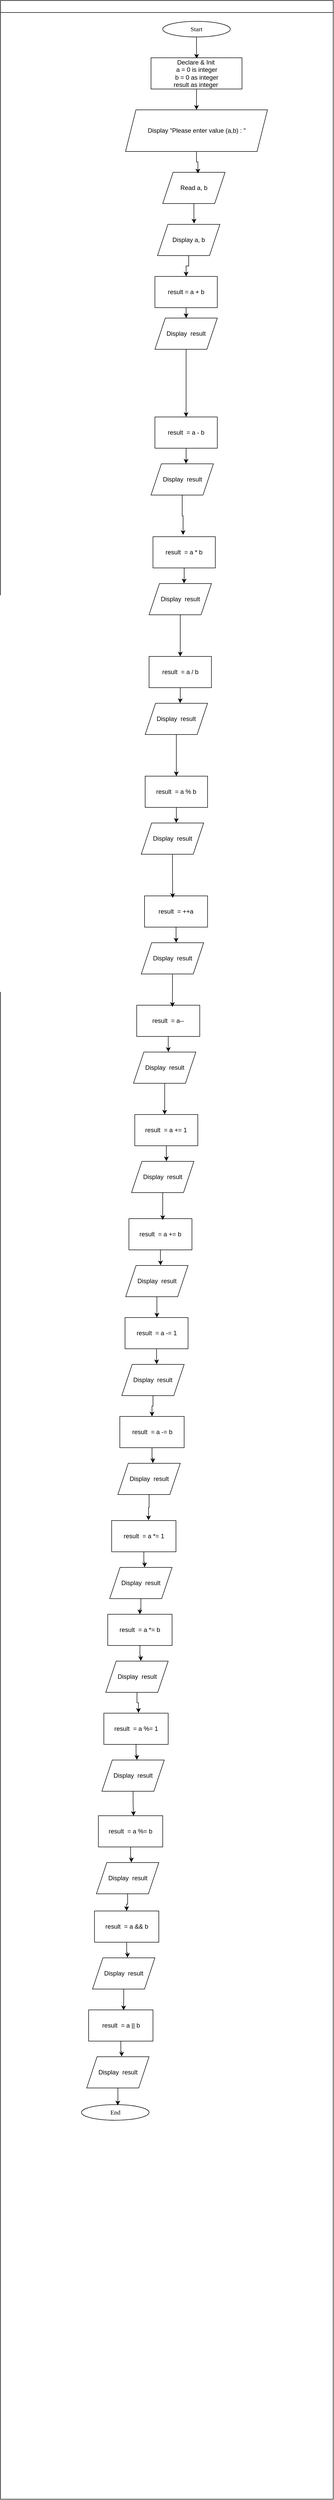 <mxfile version="24.8.9">
  <diagram id="C5RBs43oDa-KdzZeNtuy" name="Page-1">
    <mxGraphModel dx="2571" dy="954" grid="1" gridSize="10" guides="1" tooltips="1" connect="1" arrows="1" fold="1" page="1" pageScale="1" pageWidth="827" pageHeight="1169" math="0" shadow="0">
      <root>
        <mxCell id="WIyWlLk6GJQsqaUBKTNV-0" />
        <mxCell id="WIyWlLk6GJQsqaUBKTNV-1" parent="WIyWlLk6GJQsqaUBKTNV-0" />
        <mxCell id="mvioNwK95yMqdUQ73LqQ-36" value="" style="swimlane;fontFamily=Sarabun;fontSource=https%3A%2F%2Ffonts.googleapis.com%2Fcss%3Ffamily%3DSarabun;" parent="WIyWlLk6GJQsqaUBKTNV-1" vertex="1">
          <mxGeometry x="-733" y="20" width="640" height="4800" as="geometry" />
        </mxCell>
        <mxCell id="mvioNwK95yMqdUQ73LqQ-35" value="&lt;font data-font-src=&quot;https://fonts.googleapis.com/css?family=Sarabun&quot; face=&quot;Sarabun&quot;&gt;Start&lt;/font&gt;" style="ellipse;whiteSpace=wrap;html=1;" parent="mvioNwK95yMqdUQ73LqQ-36" vertex="1">
          <mxGeometry x="312" y="40" width="130" height="30" as="geometry" />
        </mxCell>
        <mxCell id="QNhVIbcrn-Icenjs99R--4" style="edgeStyle=orthogonalEdgeStyle;rounded=0;orthogonalLoop=1;jettySize=auto;html=1;entryX=0.473;entryY=0.019;entryDx=0;entryDy=0;entryPerimeter=0;" parent="mvioNwK95yMqdUQ73LqQ-36" source="mvioNwK95yMqdUQ73LqQ-35" edge="1">
          <mxGeometry relative="1" as="geometry">
            <mxPoint x="377.33" y="111.71" as="targetPoint" />
          </mxGeometry>
        </mxCell>
        <mxCell id="xWEfh6HMx48RzBGJP8fx-63" style="edgeStyle=orthogonalEdgeStyle;rounded=0;orthogonalLoop=1;jettySize=auto;html=1;entryX=0.5;entryY=0;entryDx=0;entryDy=0;" edge="1" parent="mvioNwK95yMqdUQ73LqQ-36" source="xWEfh6HMx48RzBGJP8fx-0" target="xWEfh6HMx48RzBGJP8fx-1">
          <mxGeometry relative="1" as="geometry" />
        </mxCell>
        <mxCell id="xWEfh6HMx48RzBGJP8fx-0" value="Declare &amp;amp; Init&amp;nbsp;&lt;div&gt;a = 0 is integer&lt;/div&gt;&lt;div&gt;b = 0 as integer&lt;/div&gt;&lt;div&gt;result as integer&amp;nbsp;&lt;/div&gt;" style="rounded=0;whiteSpace=wrap;html=1;" vertex="1" parent="mvioNwK95yMqdUQ73LqQ-36">
          <mxGeometry x="289.5" y="110" width="175" height="60" as="geometry" />
        </mxCell>
        <mxCell id="xWEfh6HMx48RzBGJP8fx-1" value="Display &quot;Please enter value (a,b) : &quot;" style="shape=parallelogram;perimeter=parallelogramPerimeter;whiteSpace=wrap;html=1;fixedSize=1;" vertex="1" parent="mvioNwK95yMqdUQ73LqQ-36">
          <mxGeometry x="240.5" y="210" width="273" height="80" as="geometry" />
        </mxCell>
        <mxCell id="xWEfh6HMx48RzBGJP8fx-2" value="Read a, b" style="shape=parallelogram;perimeter=parallelogramPerimeter;whiteSpace=wrap;html=1;fixedSize=1;" vertex="1" parent="mvioNwK95yMqdUQ73LqQ-36">
          <mxGeometry x="312" y="330" width="120" height="60" as="geometry" />
        </mxCell>
        <mxCell id="xWEfh6HMx48RzBGJP8fx-9" style="edgeStyle=orthogonalEdgeStyle;rounded=0;orthogonalLoop=1;jettySize=auto;html=1;" edge="1" parent="mvioNwK95yMqdUQ73LqQ-36" source="xWEfh6HMx48RzBGJP8fx-4" target="xWEfh6HMx48RzBGJP8fx-6">
          <mxGeometry relative="1" as="geometry" />
        </mxCell>
        <mxCell id="xWEfh6HMx48RzBGJP8fx-4" value="result = a + b" style="rounded=0;whiteSpace=wrap;html=1;" vertex="1" parent="mvioNwK95yMqdUQ73LqQ-36">
          <mxGeometry x="297" y="530" width="120" height="60" as="geometry" />
        </mxCell>
        <mxCell id="xWEfh6HMx48RzBGJP8fx-67" value="" style="edgeStyle=orthogonalEdgeStyle;rounded=0;orthogonalLoop=1;jettySize=auto;html=1;" edge="1" parent="mvioNwK95yMqdUQ73LqQ-36" source="xWEfh6HMx48RzBGJP8fx-5" target="xWEfh6HMx48RzBGJP8fx-4">
          <mxGeometry relative="1" as="geometry" />
        </mxCell>
        <mxCell id="xWEfh6HMx48RzBGJP8fx-5" value="Display a, b" style="shape=parallelogram;perimeter=parallelogramPerimeter;whiteSpace=wrap;html=1;fixedSize=1;" vertex="1" parent="mvioNwK95yMqdUQ73LqQ-36">
          <mxGeometry x="302" y="430" width="120" height="60" as="geometry" />
        </mxCell>
        <mxCell id="xWEfh6HMx48RzBGJP8fx-68" style="edgeStyle=orthogonalEdgeStyle;rounded=0;orthogonalLoop=1;jettySize=auto;html=1;" edge="1" parent="mvioNwK95yMqdUQ73LqQ-36" source="xWEfh6HMx48RzBGJP8fx-6" target="xWEfh6HMx48RzBGJP8fx-7">
          <mxGeometry relative="1" as="geometry" />
        </mxCell>
        <mxCell id="xWEfh6HMx48RzBGJP8fx-6" value="Display&amp;nbsp; result" style="shape=parallelogram;perimeter=parallelogramPerimeter;whiteSpace=wrap;html=1;fixedSize=1;" vertex="1" parent="mvioNwK95yMqdUQ73LqQ-36">
          <mxGeometry x="297" y="610" width="120" height="60" as="geometry" />
        </mxCell>
        <mxCell id="xWEfh6HMx48RzBGJP8fx-7" value="result&amp;nbsp; = a - b" style="rounded=0;whiteSpace=wrap;html=1;" vertex="1" parent="mvioNwK95yMqdUQ73LqQ-36">
          <mxGeometry x="297" y="800" width="120" height="60" as="geometry" />
        </mxCell>
        <mxCell id="xWEfh6HMx48RzBGJP8fx-8" value="Display&amp;nbsp; result" style="shape=parallelogram;perimeter=parallelogramPerimeter;whiteSpace=wrap;html=1;fixedSize=1;" vertex="1" parent="mvioNwK95yMqdUQ73LqQ-36">
          <mxGeometry x="289.5" y="890" width="120" height="60" as="geometry" />
        </mxCell>
        <mxCell id="xWEfh6HMx48RzBGJP8fx-13" style="edgeStyle=orthogonalEdgeStyle;rounded=0;orthogonalLoop=1;jettySize=auto;html=1;entryX=0.56;entryY=-0.006;entryDx=0;entryDy=0;entryPerimeter=0;" edge="1" parent="mvioNwK95yMqdUQ73LqQ-36" source="xWEfh6HMx48RzBGJP8fx-7" target="xWEfh6HMx48RzBGJP8fx-8">
          <mxGeometry relative="1" as="geometry" />
        </mxCell>
        <mxCell id="xWEfh6HMx48RzBGJP8fx-14" value="result&amp;nbsp; = a * b" style="rounded=0;whiteSpace=wrap;html=1;" vertex="1" parent="mvioNwK95yMqdUQ73LqQ-36">
          <mxGeometry x="293.25" y="1030" width="120" height="60" as="geometry" />
        </mxCell>
        <mxCell id="xWEfh6HMx48RzBGJP8fx-71" style="edgeStyle=orthogonalEdgeStyle;rounded=0;orthogonalLoop=1;jettySize=auto;html=1;" edge="1" parent="mvioNwK95yMqdUQ73LqQ-36" source="xWEfh6HMx48RzBGJP8fx-15" target="xWEfh6HMx48RzBGJP8fx-17">
          <mxGeometry relative="1" as="geometry" />
        </mxCell>
        <mxCell id="xWEfh6HMx48RzBGJP8fx-15" value="Display&amp;nbsp; result" style="shape=parallelogram;perimeter=parallelogramPerimeter;whiteSpace=wrap;html=1;fixedSize=1;" vertex="1" parent="mvioNwK95yMqdUQ73LqQ-36">
          <mxGeometry x="285.75" y="1120" width="120" height="60" as="geometry" />
        </mxCell>
        <mxCell id="xWEfh6HMx48RzBGJP8fx-16" style="edgeStyle=orthogonalEdgeStyle;rounded=0;orthogonalLoop=1;jettySize=auto;html=1;entryX=0.56;entryY=-0.006;entryDx=0;entryDy=0;entryPerimeter=0;" edge="1" parent="mvioNwK95yMqdUQ73LqQ-36" source="xWEfh6HMx48RzBGJP8fx-14" target="xWEfh6HMx48RzBGJP8fx-15">
          <mxGeometry relative="1" as="geometry" />
        </mxCell>
        <mxCell id="xWEfh6HMx48RzBGJP8fx-17" value="result&amp;nbsp; = a / b" style="rounded=0;whiteSpace=wrap;html=1;" vertex="1" parent="mvioNwK95yMqdUQ73LqQ-36">
          <mxGeometry x="285.75" y="1260" width="120" height="60" as="geometry" />
        </mxCell>
        <mxCell id="xWEfh6HMx48RzBGJP8fx-72" style="edgeStyle=orthogonalEdgeStyle;rounded=0;orthogonalLoop=1;jettySize=auto;html=1;entryX=0.5;entryY=0;entryDx=0;entryDy=0;" edge="1" parent="mvioNwK95yMqdUQ73LqQ-36" source="xWEfh6HMx48RzBGJP8fx-18" target="xWEfh6HMx48RzBGJP8fx-23">
          <mxGeometry relative="1" as="geometry" />
        </mxCell>
        <mxCell id="xWEfh6HMx48RzBGJP8fx-18" value="Display&amp;nbsp; result" style="shape=parallelogram;perimeter=parallelogramPerimeter;whiteSpace=wrap;html=1;fixedSize=1;" vertex="1" parent="mvioNwK95yMqdUQ73LqQ-36">
          <mxGeometry x="278.25" y="1350" width="120" height="60" as="geometry" />
        </mxCell>
        <mxCell id="xWEfh6HMx48RzBGJP8fx-19" style="edgeStyle=orthogonalEdgeStyle;rounded=0;orthogonalLoop=1;jettySize=auto;html=1;entryX=0.56;entryY=-0.006;entryDx=0;entryDy=0;entryPerimeter=0;" edge="1" parent="mvioNwK95yMqdUQ73LqQ-36" source="xWEfh6HMx48RzBGJP8fx-17" target="xWEfh6HMx48RzBGJP8fx-18">
          <mxGeometry relative="1" as="geometry" />
        </mxCell>
        <mxCell id="xWEfh6HMx48RzBGJP8fx-23" value="result&amp;nbsp; = a %&amp;nbsp;b" style="rounded=0;whiteSpace=wrap;html=1;" vertex="1" parent="mvioNwK95yMqdUQ73LqQ-36">
          <mxGeometry x="278.25" y="1490" width="120" height="60" as="geometry" />
        </mxCell>
        <mxCell id="xWEfh6HMx48RzBGJP8fx-24" value="Display&amp;nbsp; result" style="shape=parallelogram;perimeter=parallelogramPerimeter;whiteSpace=wrap;html=1;fixedSize=1;" vertex="1" parent="mvioNwK95yMqdUQ73LqQ-36">
          <mxGeometry x="270.75" y="1580" width="120" height="60" as="geometry" />
        </mxCell>
        <mxCell id="xWEfh6HMx48RzBGJP8fx-25" style="edgeStyle=orthogonalEdgeStyle;rounded=0;orthogonalLoop=1;jettySize=auto;html=1;entryX=0.56;entryY=-0.006;entryDx=0;entryDy=0;entryPerimeter=0;" edge="1" parent="mvioNwK95yMqdUQ73LqQ-36" source="xWEfh6HMx48RzBGJP8fx-23" target="xWEfh6HMx48RzBGJP8fx-24">
          <mxGeometry relative="1" as="geometry" />
        </mxCell>
        <mxCell id="xWEfh6HMx48RzBGJP8fx-26" value="result&amp;nbsp; = ++a" style="rounded=0;whiteSpace=wrap;html=1;" vertex="1" parent="mvioNwK95yMqdUQ73LqQ-36">
          <mxGeometry x="277" y="1720" width="121.25" height="60" as="geometry" />
        </mxCell>
        <mxCell id="xWEfh6HMx48RzBGJP8fx-27" value="Display&amp;nbsp; result" style="shape=parallelogram;perimeter=parallelogramPerimeter;whiteSpace=wrap;html=1;fixedSize=1;" vertex="1" parent="mvioNwK95yMqdUQ73LqQ-36">
          <mxGeometry x="270.75" y="1810" width="120" height="60" as="geometry" />
        </mxCell>
        <mxCell id="xWEfh6HMx48RzBGJP8fx-28" style="edgeStyle=orthogonalEdgeStyle;rounded=0;orthogonalLoop=1;jettySize=auto;html=1;entryX=0.56;entryY=-0.006;entryDx=0;entryDy=0;entryPerimeter=0;" edge="1" parent="mvioNwK95yMqdUQ73LqQ-36" source="xWEfh6HMx48RzBGJP8fx-26" target="xWEfh6HMx48RzBGJP8fx-27">
          <mxGeometry relative="1" as="geometry" />
        </mxCell>
        <mxCell id="xWEfh6HMx48RzBGJP8fx-29" value="result&amp;nbsp; = a--" style="rounded=0;whiteSpace=wrap;html=1;" vertex="1" parent="mvioNwK95yMqdUQ73LqQ-36">
          <mxGeometry x="262" y="1930" width="121.25" height="60" as="geometry" />
        </mxCell>
        <mxCell id="xWEfh6HMx48RzBGJP8fx-76" style="edgeStyle=orthogonalEdgeStyle;rounded=0;orthogonalLoop=1;jettySize=auto;html=1;" edge="1" parent="mvioNwK95yMqdUQ73LqQ-36" source="xWEfh6HMx48RzBGJP8fx-30">
          <mxGeometry relative="1" as="geometry">
            <mxPoint x="315.75" y="2140" as="targetPoint" />
          </mxGeometry>
        </mxCell>
        <mxCell id="xWEfh6HMx48RzBGJP8fx-30" value="Display&amp;nbsp; result" style="shape=parallelogram;perimeter=parallelogramPerimeter;whiteSpace=wrap;html=1;fixedSize=1;" vertex="1" parent="mvioNwK95yMqdUQ73LqQ-36">
          <mxGeometry x="255.75" y="2020" width="120" height="60" as="geometry" />
        </mxCell>
        <mxCell id="xWEfh6HMx48RzBGJP8fx-31" style="edgeStyle=orthogonalEdgeStyle;rounded=0;orthogonalLoop=1;jettySize=auto;html=1;entryX=0.56;entryY=-0.006;entryDx=0;entryDy=0;entryPerimeter=0;" edge="1" parent="mvioNwK95yMqdUQ73LqQ-36" source="xWEfh6HMx48RzBGJP8fx-29" target="xWEfh6HMx48RzBGJP8fx-30">
          <mxGeometry relative="1" as="geometry" />
        </mxCell>
        <mxCell id="xWEfh6HMx48RzBGJP8fx-32" value="result&amp;nbsp; = a += 1" style="rounded=0;whiteSpace=wrap;html=1;" vertex="1" parent="mvioNwK95yMqdUQ73LqQ-36">
          <mxGeometry x="258.25" y="2140" width="121.25" height="60" as="geometry" />
        </mxCell>
        <mxCell id="xWEfh6HMx48RzBGJP8fx-34" style="edgeStyle=orthogonalEdgeStyle;rounded=0;orthogonalLoop=1;jettySize=auto;html=1;entryX=0.56;entryY=-0.006;entryDx=0;entryDy=0;entryPerimeter=0;" edge="1" parent="mvioNwK95yMqdUQ73LqQ-36" source="xWEfh6HMx48RzBGJP8fx-32" target="xWEfh6HMx48RzBGJP8fx-33">
          <mxGeometry relative="1" as="geometry" />
        </mxCell>
        <mxCell id="xWEfh6HMx48RzBGJP8fx-33" value="Display&amp;nbsp; result" style="shape=parallelogram;perimeter=parallelogramPerimeter;whiteSpace=wrap;html=1;fixedSize=1;" vertex="1" parent="mvioNwK95yMqdUQ73LqQ-36">
          <mxGeometry x="252" y="2230" width="120" height="60" as="geometry" />
        </mxCell>
        <mxCell id="xWEfh6HMx48RzBGJP8fx-35" value="result&amp;nbsp; = a += b" style="rounded=0;whiteSpace=wrap;html=1;" vertex="1" parent="mvioNwK95yMqdUQ73LqQ-36">
          <mxGeometry x="247" y="2340" width="121.25" height="60" as="geometry" />
        </mxCell>
        <mxCell id="xWEfh6HMx48RzBGJP8fx-36" style="edgeStyle=orthogonalEdgeStyle;rounded=0;orthogonalLoop=1;jettySize=auto;html=1;entryX=0.56;entryY=-0.006;entryDx=0;entryDy=0;entryPerimeter=0;" edge="1" parent="mvioNwK95yMqdUQ73LqQ-36" source="xWEfh6HMx48RzBGJP8fx-35" target="xWEfh6HMx48RzBGJP8fx-37">
          <mxGeometry relative="1" as="geometry" />
        </mxCell>
        <mxCell id="xWEfh6HMx48RzBGJP8fx-78" style="edgeStyle=orthogonalEdgeStyle;rounded=0;orthogonalLoop=1;jettySize=auto;html=1;" edge="1" parent="mvioNwK95yMqdUQ73LqQ-36" source="xWEfh6HMx48RzBGJP8fx-37">
          <mxGeometry relative="1" as="geometry">
            <mxPoint x="300.75" y="2530" as="targetPoint" />
          </mxGeometry>
        </mxCell>
        <mxCell id="xWEfh6HMx48RzBGJP8fx-37" value="Display&amp;nbsp; result" style="shape=parallelogram;perimeter=parallelogramPerimeter;whiteSpace=wrap;html=1;fixedSize=1;" vertex="1" parent="mvioNwK95yMqdUQ73LqQ-36">
          <mxGeometry x="240.75" y="2430" width="120" height="60" as="geometry" />
        </mxCell>
        <mxCell id="xWEfh6HMx48RzBGJP8fx-38" value="result&amp;nbsp; = a -= 1" style="rounded=0;whiteSpace=wrap;html=1;" vertex="1" parent="mvioNwK95yMqdUQ73LqQ-36">
          <mxGeometry x="239.5" y="2530" width="121.25" height="60" as="geometry" />
        </mxCell>
        <mxCell id="xWEfh6HMx48RzBGJP8fx-39" style="edgeStyle=orthogonalEdgeStyle;rounded=0;orthogonalLoop=1;jettySize=auto;html=1;entryX=0.56;entryY=-0.006;entryDx=0;entryDy=0;entryPerimeter=0;" edge="1" parent="mvioNwK95yMqdUQ73LqQ-36" source="xWEfh6HMx48RzBGJP8fx-38" target="xWEfh6HMx48RzBGJP8fx-40">
          <mxGeometry relative="1" as="geometry" />
        </mxCell>
        <mxCell id="xWEfh6HMx48RzBGJP8fx-79" style="edgeStyle=orthogonalEdgeStyle;rounded=0;orthogonalLoop=1;jettySize=auto;html=1;entryX=0.5;entryY=0;entryDx=0;entryDy=0;" edge="1" parent="mvioNwK95yMqdUQ73LqQ-36" source="xWEfh6HMx48RzBGJP8fx-40" target="xWEfh6HMx48RzBGJP8fx-41">
          <mxGeometry relative="1" as="geometry" />
        </mxCell>
        <mxCell id="xWEfh6HMx48RzBGJP8fx-40" value="Display&amp;nbsp; result" style="shape=parallelogram;perimeter=parallelogramPerimeter;whiteSpace=wrap;html=1;fixedSize=1;" vertex="1" parent="mvioNwK95yMqdUQ73LqQ-36">
          <mxGeometry x="233.25" y="2620" width="120" height="60" as="geometry" />
        </mxCell>
        <mxCell id="xWEfh6HMx48RzBGJP8fx-41" value="result&amp;nbsp; = a -= b" style="rounded=0;whiteSpace=wrap;html=1;" vertex="1" parent="mvioNwK95yMqdUQ73LqQ-36">
          <mxGeometry x="229.5" y="2720" width="123.75" height="60" as="geometry" />
        </mxCell>
        <mxCell id="xWEfh6HMx48RzBGJP8fx-42" style="edgeStyle=orthogonalEdgeStyle;rounded=0;orthogonalLoop=1;jettySize=auto;html=1;entryX=0.56;entryY=-0.006;entryDx=0;entryDy=0;entryPerimeter=0;" edge="1" parent="mvioNwK95yMqdUQ73LqQ-36" source="xWEfh6HMx48RzBGJP8fx-41" target="xWEfh6HMx48RzBGJP8fx-43">
          <mxGeometry relative="1" as="geometry" />
        </mxCell>
        <mxCell id="xWEfh6HMx48RzBGJP8fx-43" value="Display&amp;nbsp; result" style="shape=parallelogram;perimeter=parallelogramPerimeter;whiteSpace=wrap;html=1;fixedSize=1;" vertex="1" parent="mvioNwK95yMqdUQ73LqQ-36">
          <mxGeometry x="225.75" y="2810" width="120" height="60" as="geometry" />
        </mxCell>
        <mxCell id="xWEfh6HMx48RzBGJP8fx-44" value="result&amp;nbsp; = a *= 1" style="rounded=0;whiteSpace=wrap;html=1;" vertex="1" parent="mvioNwK95yMqdUQ73LqQ-36">
          <mxGeometry x="213.75" y="2920" width="123.75" height="60" as="geometry" />
        </mxCell>
        <mxCell id="xWEfh6HMx48RzBGJP8fx-45" style="edgeStyle=orthogonalEdgeStyle;rounded=0;orthogonalLoop=1;jettySize=auto;html=1;entryX=0.56;entryY=-0.006;entryDx=0;entryDy=0;entryPerimeter=0;" edge="1" parent="mvioNwK95yMqdUQ73LqQ-36" source="xWEfh6HMx48RzBGJP8fx-44" target="xWEfh6HMx48RzBGJP8fx-46">
          <mxGeometry relative="1" as="geometry" />
        </mxCell>
        <mxCell id="xWEfh6HMx48RzBGJP8fx-81" style="edgeStyle=orthogonalEdgeStyle;rounded=0;orthogonalLoop=1;jettySize=auto;html=1;entryX=0.5;entryY=0;entryDx=0;entryDy=0;" edge="1" parent="mvioNwK95yMqdUQ73LqQ-36" source="xWEfh6HMx48RzBGJP8fx-46" target="xWEfh6HMx48RzBGJP8fx-47">
          <mxGeometry relative="1" as="geometry" />
        </mxCell>
        <mxCell id="xWEfh6HMx48RzBGJP8fx-46" value="Display&amp;nbsp; result" style="shape=parallelogram;perimeter=parallelogramPerimeter;whiteSpace=wrap;html=1;fixedSize=1;" vertex="1" parent="mvioNwK95yMqdUQ73LqQ-36">
          <mxGeometry x="210" y="3010" width="120" height="60" as="geometry" />
        </mxCell>
        <mxCell id="xWEfh6HMx48RzBGJP8fx-47" value="result&amp;nbsp; = a *= b" style="rounded=0;whiteSpace=wrap;html=1;" vertex="1" parent="mvioNwK95yMqdUQ73LqQ-36">
          <mxGeometry x="206.25" y="3100" width="123.75" height="60" as="geometry" />
        </mxCell>
        <mxCell id="xWEfh6HMx48RzBGJP8fx-48" style="edgeStyle=orthogonalEdgeStyle;rounded=0;orthogonalLoop=1;jettySize=auto;html=1;entryX=0.56;entryY=-0.006;entryDx=0;entryDy=0;entryPerimeter=0;" edge="1" parent="mvioNwK95yMqdUQ73LqQ-36" source="xWEfh6HMx48RzBGJP8fx-47" target="xWEfh6HMx48RzBGJP8fx-49">
          <mxGeometry relative="1" as="geometry" />
        </mxCell>
        <mxCell id="xWEfh6HMx48RzBGJP8fx-49" value="Display&amp;nbsp; result" style="shape=parallelogram;perimeter=parallelogramPerimeter;whiteSpace=wrap;html=1;fixedSize=1;" vertex="1" parent="mvioNwK95yMqdUQ73LqQ-36">
          <mxGeometry x="202.5" y="3190" width="120" height="60" as="geometry" />
        </mxCell>
        <mxCell id="xWEfh6HMx48RzBGJP8fx-50" value="result&amp;nbsp; = a %= 1" style="rounded=0;whiteSpace=wrap;html=1;" vertex="1" parent="mvioNwK95yMqdUQ73LqQ-36">
          <mxGeometry x="198.75" y="3290" width="123.75" height="60" as="geometry" />
        </mxCell>
        <mxCell id="xWEfh6HMx48RzBGJP8fx-51" style="edgeStyle=orthogonalEdgeStyle;rounded=0;orthogonalLoop=1;jettySize=auto;html=1;entryX=0.56;entryY=-0.006;entryDx=0;entryDy=0;entryPerimeter=0;" edge="1" parent="mvioNwK95yMqdUQ73LqQ-36" source="xWEfh6HMx48RzBGJP8fx-50" target="xWEfh6HMx48RzBGJP8fx-52">
          <mxGeometry relative="1" as="geometry" />
        </mxCell>
        <mxCell id="xWEfh6HMx48RzBGJP8fx-52" value="Display&amp;nbsp; result" style="shape=parallelogram;perimeter=parallelogramPerimeter;whiteSpace=wrap;html=1;fixedSize=1;" vertex="1" parent="mvioNwK95yMqdUQ73LqQ-36">
          <mxGeometry x="195" y="3380" width="120" height="60" as="geometry" />
        </mxCell>
        <mxCell id="xWEfh6HMx48RzBGJP8fx-53" value="result&amp;nbsp; = a %= b" style="rounded=0;whiteSpace=wrap;html=1;" vertex="1" parent="mvioNwK95yMqdUQ73LqQ-36">
          <mxGeometry x="188.25" y="3487" width="123.75" height="60" as="geometry" />
        </mxCell>
        <mxCell id="xWEfh6HMx48RzBGJP8fx-54" style="edgeStyle=orthogonalEdgeStyle;rounded=0;orthogonalLoop=1;jettySize=auto;html=1;entryX=0.56;entryY=-0.006;entryDx=0;entryDy=0;entryPerimeter=0;" edge="1" parent="mvioNwK95yMqdUQ73LqQ-36" source="xWEfh6HMx48RzBGJP8fx-53" target="xWEfh6HMx48RzBGJP8fx-55">
          <mxGeometry relative="1" as="geometry" />
        </mxCell>
        <mxCell id="xWEfh6HMx48RzBGJP8fx-84" style="edgeStyle=orthogonalEdgeStyle;rounded=0;orthogonalLoop=1;jettySize=auto;html=1;entryX=0.5;entryY=0;entryDx=0;entryDy=0;" edge="1" parent="mvioNwK95yMqdUQ73LqQ-36" source="xWEfh6HMx48RzBGJP8fx-55" target="xWEfh6HMx48RzBGJP8fx-56">
          <mxGeometry relative="1" as="geometry" />
        </mxCell>
        <mxCell id="xWEfh6HMx48RzBGJP8fx-55" value="Display&amp;nbsp; result" style="shape=parallelogram;perimeter=parallelogramPerimeter;whiteSpace=wrap;html=1;fixedSize=1;" vertex="1" parent="mvioNwK95yMqdUQ73LqQ-36">
          <mxGeometry x="184.5" y="3577" width="120" height="60" as="geometry" />
        </mxCell>
        <mxCell id="xWEfh6HMx48RzBGJP8fx-56" value="result&amp;nbsp; = a &amp;amp;&amp;amp; b" style="rounded=0;whiteSpace=wrap;html=1;" vertex="1" parent="mvioNwK95yMqdUQ73LqQ-36">
          <mxGeometry x="180.75" y="3670" width="123.75" height="60" as="geometry" />
        </mxCell>
        <mxCell id="xWEfh6HMx48RzBGJP8fx-57" style="edgeStyle=orthogonalEdgeStyle;rounded=0;orthogonalLoop=1;jettySize=auto;html=1;entryX=0.56;entryY=-0.006;entryDx=0;entryDy=0;entryPerimeter=0;" edge="1" parent="mvioNwK95yMqdUQ73LqQ-36" source="xWEfh6HMx48RzBGJP8fx-56" target="xWEfh6HMx48RzBGJP8fx-58">
          <mxGeometry relative="1" as="geometry" />
        </mxCell>
        <mxCell id="xWEfh6HMx48RzBGJP8fx-58" value="Display&amp;nbsp; result" style="shape=parallelogram;perimeter=parallelogramPerimeter;whiteSpace=wrap;html=1;fixedSize=1;" vertex="1" parent="mvioNwK95yMqdUQ73LqQ-36">
          <mxGeometry x="177" y="3760" width="120" height="60" as="geometry" />
        </mxCell>
        <mxCell id="xWEfh6HMx48RzBGJP8fx-59" value="result&amp;nbsp; = a ||&lt;span style=&quot;background-color: initial;&quot;&gt;&amp;nbsp;b&lt;/span&gt;" style="rounded=0;whiteSpace=wrap;html=1;" vertex="1" parent="mvioNwK95yMqdUQ73LqQ-36">
          <mxGeometry x="169.5" y="3860" width="123.75" height="60" as="geometry" />
        </mxCell>
        <mxCell id="xWEfh6HMx48RzBGJP8fx-60" style="edgeStyle=orthogonalEdgeStyle;rounded=0;orthogonalLoop=1;jettySize=auto;html=1;entryX=0.56;entryY=-0.006;entryDx=0;entryDy=0;entryPerimeter=0;" edge="1" parent="mvioNwK95yMqdUQ73LqQ-36" source="xWEfh6HMx48RzBGJP8fx-59" target="xWEfh6HMx48RzBGJP8fx-61">
          <mxGeometry relative="1" as="geometry" />
        </mxCell>
        <mxCell id="xWEfh6HMx48RzBGJP8fx-61" value="Display&amp;nbsp; result" style="shape=parallelogram;perimeter=parallelogramPerimeter;whiteSpace=wrap;html=1;fixedSize=1;" vertex="1" parent="mvioNwK95yMqdUQ73LqQ-36">
          <mxGeometry x="165.75" y="3950" width="120" height="60" as="geometry" />
        </mxCell>
        <mxCell id="xWEfh6HMx48RzBGJP8fx-62" value="&lt;font face=&quot;Sarabun&quot;&gt;End&lt;/font&gt;" style="ellipse;whiteSpace=wrap;html=1;" vertex="1" parent="mvioNwK95yMqdUQ73LqQ-36">
          <mxGeometry x="155.75" y="4042" width="130" height="30" as="geometry" />
        </mxCell>
        <mxCell id="xWEfh6HMx48RzBGJP8fx-64" style="edgeStyle=orthogonalEdgeStyle;rounded=0;orthogonalLoop=1;jettySize=auto;html=1;entryX=0.564;entryY=0.037;entryDx=0;entryDy=0;entryPerimeter=0;" edge="1" parent="mvioNwK95yMqdUQ73LqQ-36" source="xWEfh6HMx48RzBGJP8fx-1" target="xWEfh6HMx48RzBGJP8fx-2">
          <mxGeometry relative="1" as="geometry" />
        </mxCell>
        <mxCell id="xWEfh6HMx48RzBGJP8fx-66" style="edgeStyle=orthogonalEdgeStyle;rounded=0;orthogonalLoop=1;jettySize=auto;html=1;entryX=0.586;entryY=-0.028;entryDx=0;entryDy=0;entryPerimeter=0;" edge="1" parent="mvioNwK95yMqdUQ73LqQ-36" source="xWEfh6HMx48RzBGJP8fx-2" target="xWEfh6HMx48RzBGJP8fx-5">
          <mxGeometry relative="1" as="geometry" />
        </mxCell>
        <mxCell id="xWEfh6HMx48RzBGJP8fx-69" style="edgeStyle=orthogonalEdgeStyle;rounded=0;orthogonalLoop=1;jettySize=auto;html=1;entryX=0.483;entryY=-0.056;entryDx=0;entryDy=0;entryPerimeter=0;" edge="1" parent="mvioNwK95yMqdUQ73LqQ-36" source="xWEfh6HMx48RzBGJP8fx-8" target="xWEfh6HMx48RzBGJP8fx-14">
          <mxGeometry relative="1" as="geometry" />
        </mxCell>
        <mxCell id="xWEfh6HMx48RzBGJP8fx-73" style="edgeStyle=orthogonalEdgeStyle;rounded=0;orthogonalLoop=1;jettySize=auto;html=1;entryX=0.447;entryY=0.065;entryDx=0;entryDy=0;entryPerimeter=0;" edge="1" parent="mvioNwK95yMqdUQ73LqQ-36" source="xWEfh6HMx48RzBGJP8fx-24" target="xWEfh6HMx48RzBGJP8fx-26">
          <mxGeometry relative="1" as="geometry" />
        </mxCell>
        <mxCell id="xWEfh6HMx48RzBGJP8fx-75" style="edgeStyle=orthogonalEdgeStyle;rounded=0;orthogonalLoop=1;jettySize=auto;html=1;entryX=0.566;entryY=0.056;entryDx=0;entryDy=0;entryPerimeter=0;" edge="1" parent="mvioNwK95yMqdUQ73LqQ-36" source="xWEfh6HMx48RzBGJP8fx-27" target="xWEfh6HMx48RzBGJP8fx-29">
          <mxGeometry relative="1" as="geometry" />
        </mxCell>
        <mxCell id="xWEfh6HMx48RzBGJP8fx-77" style="edgeStyle=orthogonalEdgeStyle;rounded=0;orthogonalLoop=1;jettySize=auto;html=1;entryX=0.536;entryY=0.044;entryDx=0;entryDy=0;entryPerimeter=0;" edge="1" parent="mvioNwK95yMqdUQ73LqQ-36" source="xWEfh6HMx48RzBGJP8fx-33" target="xWEfh6HMx48RzBGJP8fx-35">
          <mxGeometry relative="1" as="geometry" />
        </mxCell>
        <mxCell id="xWEfh6HMx48RzBGJP8fx-80" style="edgeStyle=orthogonalEdgeStyle;rounded=0;orthogonalLoop=1;jettySize=auto;html=1;entryX=0.573;entryY=-0.011;entryDx=0;entryDy=0;entryPerimeter=0;" edge="1" parent="mvioNwK95yMqdUQ73LqQ-36" source="xWEfh6HMx48RzBGJP8fx-43" target="xWEfh6HMx48RzBGJP8fx-44">
          <mxGeometry relative="1" as="geometry" />
        </mxCell>
        <mxCell id="xWEfh6HMx48RzBGJP8fx-82" style="edgeStyle=orthogonalEdgeStyle;rounded=0;orthogonalLoop=1;jettySize=auto;html=1;entryX=0.538;entryY=-0.011;entryDx=0;entryDy=0;entryPerimeter=0;" edge="1" parent="mvioNwK95yMqdUQ73LqQ-36" source="xWEfh6HMx48RzBGJP8fx-49" target="xWEfh6HMx48RzBGJP8fx-50">
          <mxGeometry relative="1" as="geometry" />
        </mxCell>
        <mxCell id="xWEfh6HMx48RzBGJP8fx-83" style="edgeStyle=orthogonalEdgeStyle;rounded=0;orthogonalLoop=1;jettySize=auto;html=1;entryX=0.547;entryY=0.006;entryDx=0;entryDy=0;entryPerimeter=0;" edge="1" parent="mvioNwK95yMqdUQ73LqQ-36" source="xWEfh6HMx48RzBGJP8fx-52" target="xWEfh6HMx48RzBGJP8fx-53">
          <mxGeometry relative="1" as="geometry" />
        </mxCell>
        <mxCell id="xWEfh6HMx48RzBGJP8fx-85" style="edgeStyle=orthogonalEdgeStyle;rounded=0;orthogonalLoop=1;jettySize=auto;html=1;entryX=0.543;entryY=0.011;entryDx=0;entryDy=0;entryPerimeter=0;" edge="1" parent="mvioNwK95yMqdUQ73LqQ-36" source="xWEfh6HMx48RzBGJP8fx-58" target="xWEfh6HMx48RzBGJP8fx-59">
          <mxGeometry relative="1" as="geometry" />
        </mxCell>
        <mxCell id="xWEfh6HMx48RzBGJP8fx-86" style="edgeStyle=orthogonalEdgeStyle;rounded=0;orthogonalLoop=1;jettySize=auto;html=1;entryX=0.536;entryY=0.047;entryDx=0;entryDy=0;entryPerimeter=0;" edge="1" parent="mvioNwK95yMqdUQ73LqQ-36" source="xWEfh6HMx48RzBGJP8fx-61" target="xWEfh6HMx48RzBGJP8fx-62">
          <mxGeometry relative="1" as="geometry" />
        </mxCell>
      </root>
    </mxGraphModel>
  </diagram>
</mxfile>
